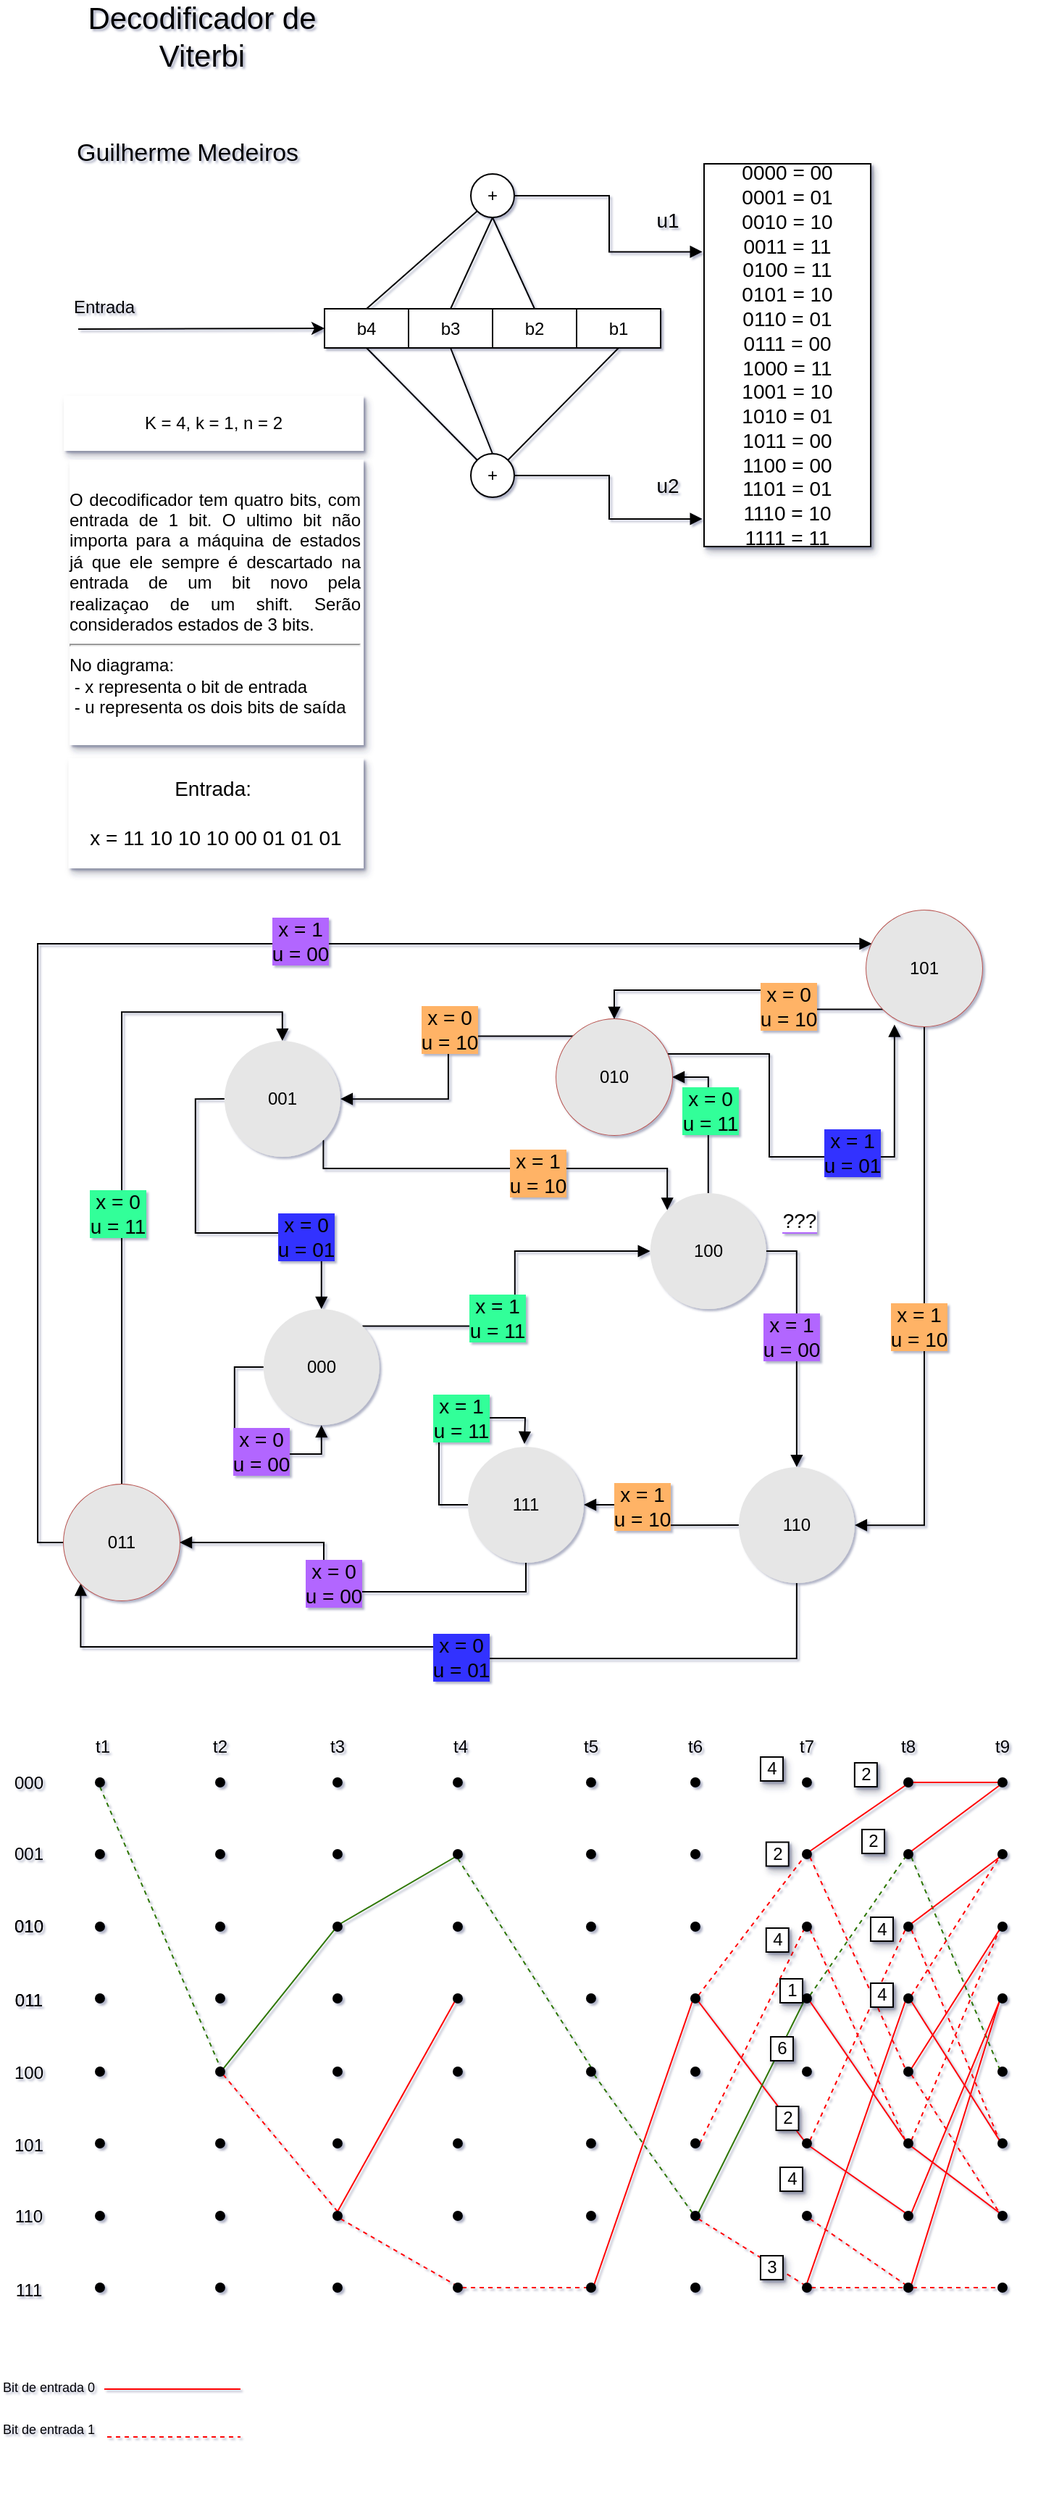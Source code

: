 <mxfile version="12.9.3" type="device"><diagram id="TGBbo9RV-iAzA9_15PbV" name="Página-1"><mxGraphModel dx="710" dy="420" grid="0" gridSize="10" guides="1" tooltips="1" connect="1" arrows="1" fold="1" page="1" pageScale="1" pageWidth="827" pageHeight="1169" math="0" shadow="1"><root><mxCell id="0"/><mxCell id="1" parent="0"/><mxCell id="V31-GKVa3mRBmsQ6dGoH-17" style="edgeStyle=none;rounded=0;orthogonalLoop=1;jettySize=auto;html=1;exitX=0.5;exitY=1;exitDx=0;exitDy=0;entryX=0;entryY=0;entryDx=0;entryDy=0;endArrow=none;endFill=0;" parent="1" source="V31-GKVa3mRBmsQ6dGoH-1" target="V31-GKVa3mRBmsQ6dGoH-13" edge="1"><mxGeometry relative="1" as="geometry"/></mxCell><mxCell id="V31-GKVa3mRBmsQ6dGoH-1" value="b4" style="rounded=0;whiteSpace=wrap;html=1;" parent="1" vertex="1"><mxGeometry x="235" y="239" width="58" height="27" as="geometry"/></mxCell><mxCell id="V31-GKVa3mRBmsQ6dGoH-9" style="edgeStyle=none;rounded=0;orthogonalLoop=1;jettySize=auto;html=1;exitX=0.5;exitY=0;exitDx=0;exitDy=0;entryX=0.5;entryY=1;entryDx=0;entryDy=0;endArrow=none;endFill=0;" parent="1" source="V31-GKVa3mRBmsQ6dGoH-2" target="V31-GKVa3mRBmsQ6dGoH-6" edge="1"><mxGeometry relative="1" as="geometry"/></mxCell><mxCell id="V31-GKVa3mRBmsQ6dGoH-15" style="edgeStyle=none;rounded=0;orthogonalLoop=1;jettySize=auto;html=1;exitX=0.5;exitY=1;exitDx=0;exitDy=0;entryX=0.5;entryY=0;entryDx=0;entryDy=0;endArrow=none;endFill=0;" parent="1" source="V31-GKVa3mRBmsQ6dGoH-2" target="V31-GKVa3mRBmsQ6dGoH-13" edge="1"><mxGeometry relative="1" as="geometry"/></mxCell><mxCell id="V31-GKVa3mRBmsQ6dGoH-2" value="b3" style="rounded=0;whiteSpace=wrap;html=1;" parent="1" vertex="1"><mxGeometry x="293" y="239" width="58" height="27" as="geometry"/></mxCell><mxCell id="V31-GKVa3mRBmsQ6dGoH-3" value="b2" style="rounded=0;whiteSpace=wrap;html=1;" parent="1" vertex="1"><mxGeometry x="351" y="239" width="58" height="27" as="geometry"/></mxCell><mxCell id="V31-GKVa3mRBmsQ6dGoH-16" style="edgeStyle=none;rounded=0;orthogonalLoop=1;jettySize=auto;html=1;exitX=0.5;exitY=1;exitDx=0;exitDy=0;entryX=1;entryY=0;entryDx=0;entryDy=0;endArrow=none;endFill=0;" parent="1" source="V31-GKVa3mRBmsQ6dGoH-4" target="V31-GKVa3mRBmsQ6dGoH-13" edge="1"><mxGeometry relative="1" as="geometry"/></mxCell><mxCell id="V31-GKVa3mRBmsQ6dGoH-4" value="b1" style="rounded=0;whiteSpace=wrap;html=1;" parent="1" vertex="1"><mxGeometry x="409" y="239" width="58" height="27" as="geometry"/></mxCell><mxCell id="V31-GKVa3mRBmsQ6dGoH-8" style="rounded=0;orthogonalLoop=1;jettySize=auto;html=1;exitX=0.5;exitY=1;exitDx=0;exitDy=0;entryX=0.5;entryY=0;entryDx=0;entryDy=0;endArrow=none;endFill=0;" parent="1" source="V31-GKVa3mRBmsQ6dGoH-6" target="V31-GKVa3mRBmsQ6dGoH-3" edge="1"><mxGeometry relative="1" as="geometry"/></mxCell><mxCell id="V31-GKVa3mRBmsQ6dGoH-11" style="edgeStyle=none;rounded=0;orthogonalLoop=1;jettySize=auto;html=1;exitX=0;exitY=1;exitDx=0;exitDy=0;entryX=0.5;entryY=0;entryDx=0;entryDy=0;endArrow=none;endFill=0;" parent="1" source="V31-GKVa3mRBmsQ6dGoH-6" target="V31-GKVa3mRBmsQ6dGoH-1" edge="1"><mxGeometry relative="1" as="geometry"/></mxCell><mxCell id="V31-GKVa3mRBmsQ6dGoH-85" style="edgeStyle=orthogonalEdgeStyle;rounded=0;orthogonalLoop=1;jettySize=auto;html=1;exitX=1;exitY=0.5;exitDx=0;exitDy=0;entryX=-0.01;entryY=0.23;entryDx=0;entryDy=0;entryPerimeter=0;endArrow=block;endFill=1;fontSize=14;" parent="1" source="V31-GKVa3mRBmsQ6dGoH-6" target="V31-GKVa3mRBmsQ6dGoH-76" edge="1"><mxGeometry relative="1" as="geometry"/></mxCell><mxCell id="V31-GKVa3mRBmsQ6dGoH-6" value="+" style="ellipse;whiteSpace=wrap;html=1;aspect=fixed;" parent="1" vertex="1"><mxGeometry x="336" y="146" width="30" height="30" as="geometry"/></mxCell><mxCell id="V31-GKVa3mRBmsQ6dGoH-78" style="edgeStyle=orthogonalEdgeStyle;rounded=0;orthogonalLoop=1;jettySize=auto;html=1;exitX=1;exitY=0.5;exitDx=0;exitDy=0;entryX=-0.01;entryY=0.928;entryDx=0;entryDy=0;entryPerimeter=0;endArrow=block;endFill=1;fontSize=14;" parent="1" source="V31-GKVa3mRBmsQ6dGoH-13" target="V31-GKVa3mRBmsQ6dGoH-76" edge="1"><mxGeometry relative="1" as="geometry"/></mxCell><mxCell id="V31-GKVa3mRBmsQ6dGoH-13" value="+" style="ellipse;whiteSpace=wrap;html=1;aspect=fixed;" parent="1" vertex="1"><mxGeometry x="336" y="339" width="30" height="30" as="geometry"/></mxCell><mxCell id="V31-GKVa3mRBmsQ6dGoH-19" value="" style="endArrow=classic;html=1;entryX=0;entryY=0.5;entryDx=0;entryDy=0;" parent="1" target="V31-GKVa3mRBmsQ6dGoH-1" edge="1"><mxGeometry width="50" height="50" relative="1" as="geometry"><mxPoint x="65" y="253" as="sourcePoint"/><mxPoint x="445" y="344" as="targetPoint"/></mxGeometry></mxCell><mxCell id="V31-GKVa3mRBmsQ6dGoH-20" value="Entrada" style="text;html=1;strokeColor=none;fillColor=none;align=center;verticalAlign=middle;whiteSpace=wrap;rounded=0;" parent="1" vertex="1"><mxGeometry x="63" y="228" width="40" height="20" as="geometry"/></mxCell><mxCell id="V31-GKVa3mRBmsQ6dGoH-22" value="&lt;div style=&quot;text-align: justify&quot;&gt;&lt;span&gt;O decodificador tem quatro bits, com entrada de 1 bit. O ultimo bit não importa para a máquina de estados já que ele sempre é descartado na entrada de um bit novo pela realizaçao de um shift. Serão considerados estados de 3 bits.&lt;/span&gt;&lt;/div&gt;&lt;hr&gt;&lt;div style=&quot;text-align: justify&quot;&gt;&lt;span&gt;No diagrama:&lt;br&gt;&amp;nbsp;- x representa o bit de entrada&lt;/span&gt;&lt;/div&gt;&lt;div style=&quot;text-align: justify&quot;&gt;&lt;span&gt;&amp;nbsp;- u representa os dois bits de saída&lt;/span&gt;&lt;/div&gt;" style="rounded=0;whiteSpace=wrap;html=1;align=right;dashed=1;strokeColor=none;shadow=1;" parent="1" vertex="1"><mxGeometry x="59" y="343" width="203" height="197" as="geometry"/></mxCell><mxCell id="V31-GKVa3mRBmsQ6dGoH-34" style="edgeStyle=orthogonalEdgeStyle;rounded=0;orthogonalLoop=1;jettySize=auto;html=1;exitX=1;exitY=0;exitDx=0;exitDy=0;entryX=0;entryY=0.5;entryDx=0;entryDy=0;endArrow=block;endFill=1;fontSize=14;fillColor=#d5e8d4;strokeColor=#000000;" parent="1" source="V31-GKVa3mRBmsQ6dGoH-23" target="V31-GKVa3mRBmsQ6dGoH-33" edge="1"><mxGeometry relative="1" as="geometry"/></mxCell><mxCell id="V31-GKVa3mRBmsQ6dGoH-35" value="x = 1&lt;br&gt;u = 11" style="text;html=1;align=center;verticalAlign=middle;resizable=0;points=[];labelBackgroundColor=#33FF99;fontSize=14;labelBorderColor=none;" parent="V31-GKVa3mRBmsQ6dGoH-34" vertex="1" connectable="0"><mxGeometry x="-0.263" y="6" relative="1" as="geometry"><mxPoint as="offset"/></mxGeometry></mxCell><mxCell id="V31-GKVa3mRBmsQ6dGoH-23" value="000" style="ellipse;whiteSpace=wrap;html=1;aspect=fixed;fillColor=#E6E6E6;strokeColor=none;gradientColor=none;" parent="1" vertex="1"><mxGeometry x="192.88" y="929" width="80" height="80" as="geometry"/></mxCell><mxCell id="V31-GKVa3mRBmsQ6dGoH-24" value="&lt;span style=&quot;white-space: normal&quot;&gt;K = 4, k = 1,&amp;nbsp;&lt;/span&gt;&lt;span style=&quot;white-space: normal&quot;&gt;n = 2&lt;/span&gt;" style="rounded=0;whiteSpace=wrap;html=1;shadow=1;strokeColor=none;" parent="1" vertex="1"><mxGeometry x="55" y="299" width="207" height="38" as="geometry"/></mxCell><mxCell id="V31-GKVa3mRBmsQ6dGoH-26" style="edgeStyle=orthogonalEdgeStyle;rounded=0;orthogonalLoop=1;jettySize=auto;html=1;exitX=0;exitY=0.5;exitDx=0;exitDy=0;entryX=0.5;entryY=1;entryDx=0;entryDy=0;endArrow=block;endFill=1;strokeColor=#000000;" parent="1" source="V31-GKVa3mRBmsQ6dGoH-23" target="V31-GKVa3mRBmsQ6dGoH-23" edge="1"><mxGeometry relative="1" as="geometry"/></mxCell><mxCell id="V31-GKVa3mRBmsQ6dGoH-27" value="x = 0&lt;br&gt;u = 00" style="text;html=1;align=center;verticalAlign=middle;resizable=0;points=[];labelBackgroundColor=#B266FF;fontSize=14;labelBorderColor=none;" parent="V31-GKVa3mRBmsQ6dGoH-26" vertex="1" connectable="0"><mxGeometry x="0.225" y="2" relative="1" as="geometry"><mxPoint as="offset"/></mxGeometry></mxCell><mxCell id="V31-GKVa3mRBmsQ6dGoH-30" value="&lt;span style=&quot;text-align: left&quot;&gt;Entrada:&amp;nbsp;&lt;br&gt;&lt;br&gt;x = 11 10 10 10 00 01 01 01&lt;/span&gt;" style="rounded=0;whiteSpace=wrap;html=1;shadow=1;strokeColor=none;fontSize=14;" parent="1" vertex="1"><mxGeometry x="58.25" y="549" width="203.75" height="76" as="geometry"/></mxCell><mxCell id="V31-GKVa3mRBmsQ6dGoH-32" value="u2" style="text;html=1;strokeColor=none;fillColor=none;align=center;verticalAlign=middle;whiteSpace=wrap;rounded=0;shadow=1;fontSize=14;" parent="1" vertex="1"><mxGeometry x="452" y="351" width="40" height="20" as="geometry"/></mxCell><mxCell id="V31-GKVa3mRBmsQ6dGoH-46" style="edgeStyle=orthogonalEdgeStyle;rounded=0;orthogonalLoop=1;jettySize=auto;html=1;exitX=0.5;exitY=0;exitDx=0;exitDy=0;entryX=1;entryY=0.5;entryDx=0;entryDy=0;endArrow=block;endFill=1;fontSize=14;" parent="1" source="V31-GKVa3mRBmsQ6dGoH-33" target="V31-GKVa3mRBmsQ6dGoH-38" edge="1"><mxGeometry relative="1" as="geometry"/></mxCell><mxCell id="V31-GKVa3mRBmsQ6dGoH-47" value="x = 0&lt;br&gt;u = 11" style="text;html=1;align=center;verticalAlign=middle;resizable=0;points=[];labelBackgroundColor=#33FF99;fontSize=14;labelBorderColor=none;" parent="V31-GKVa3mRBmsQ6dGoH-46" vertex="1" connectable="0"><mxGeometry x="0.094" y="-2" relative="1" as="geometry"><mxPoint x="-1" as="offset"/></mxGeometry></mxCell><mxCell id="V31-GKVa3mRBmsQ6dGoH-57" style="edgeStyle=orthogonalEdgeStyle;rounded=0;orthogonalLoop=1;jettySize=auto;html=1;exitX=1;exitY=0.5;exitDx=0;exitDy=0;entryX=0.5;entryY=0;entryDx=0;entryDy=0;endArrow=block;endFill=1;fontSize=14;" parent="1" source="V31-GKVa3mRBmsQ6dGoH-33" target="V31-GKVa3mRBmsQ6dGoH-56" edge="1"><mxGeometry relative="1" as="geometry"/></mxCell><mxCell id="V31-GKVa3mRBmsQ6dGoH-58" value="x = 1&lt;br&gt;u = 00" style="text;html=1;align=center;verticalAlign=middle;resizable=0;points=[];labelBackgroundColor=#B266FF;fontSize=14;labelBorderColor=none;" parent="V31-GKVa3mRBmsQ6dGoH-57" vertex="1" connectable="0"><mxGeometry x="-0.049" y="-4" relative="1" as="geometry"><mxPoint y="-1" as="offset"/></mxGeometry></mxCell><mxCell id="V31-GKVa3mRBmsQ6dGoH-33" value="100" style="ellipse;whiteSpace=wrap;html=1;aspect=fixed;fillColor=#E6E6E6;strokeColor=none;gradientColor=none;" parent="1" vertex="1"><mxGeometry x="459.88" y="849" width="80" height="80" as="geometry"/></mxCell><mxCell id="V31-GKVa3mRBmsQ6dGoH-49" style="edgeStyle=orthogonalEdgeStyle;rounded=0;orthogonalLoop=1;jettySize=auto;html=1;exitX=1;exitY=0;exitDx=0;exitDy=0;entryX=1;entryY=0.5;entryDx=0;entryDy=0;endArrow=block;endFill=1;fontSize=14;" parent="1" source="V31-GKVa3mRBmsQ6dGoH-38" target="V31-GKVa3mRBmsQ6dGoH-48" edge="1"><mxGeometry relative="1" as="geometry"/></mxCell><mxCell id="V31-GKVa3mRBmsQ6dGoH-50" value="x = 0&lt;br&gt;u = 10" style="text;html=1;align=center;verticalAlign=middle;resizable=0;points=[];labelBackgroundColor=#FFB366;fontSize=14;labelBorderColor=none;" parent="V31-GKVa3mRBmsQ6dGoH-49" vertex="1" connectable="0"><mxGeometry x="0.094" y="-5" relative="1" as="geometry"><mxPoint as="offset"/></mxGeometry></mxCell><mxCell id="V31-GKVa3mRBmsQ6dGoH-74" style="edgeStyle=orthogonalEdgeStyle;rounded=0;orthogonalLoop=1;jettySize=auto;html=1;exitX=1;exitY=0;exitDx=0;exitDy=0;entryX=0.243;entryY=0.984;entryDx=0;entryDy=0;entryPerimeter=0;endArrow=block;endFill=1;fontSize=14;" parent="1" source="V31-GKVa3mRBmsQ6dGoH-38" target="V31-GKVa3mRBmsQ6dGoH-65" edge="1"><mxGeometry relative="1" as="geometry"><Array as="points"><mxPoint x="463" y="753"/><mxPoint x="542" y="753"/><mxPoint x="542" y="824"/><mxPoint x="628" y="824"/></Array></mxGeometry></mxCell><mxCell id="V31-GKVa3mRBmsQ6dGoH-75" value="x = 1&lt;br&gt;u = 01" style="text;html=1;align=center;verticalAlign=middle;resizable=0;points=[];labelBackgroundColor=#3333FF;fontSize=14;labelBorderColor=none;" parent="V31-GKVa3mRBmsQ6dGoH-74" vertex="1" connectable="0"><mxGeometry x="0.289" y="3" relative="1" as="geometry"><mxPoint as="offset"/></mxGeometry></mxCell><mxCell id="V31-GKVa3mRBmsQ6dGoH-38" value="010" style="ellipse;whiteSpace=wrap;html=1;aspect=fixed;fillColor=#EA6B66;strokeColor=#b85450;gradientColor=#FFCCCC;" parent="1" vertex="1"><mxGeometry x="395" y="729" width="80" height="80" as="geometry"/></mxCell><mxCell id="V31-GKVa3mRBmsQ6dGoH-54" style="edgeStyle=orthogonalEdgeStyle;rounded=0;orthogonalLoop=1;jettySize=auto;html=1;exitX=0;exitY=0.5;exitDx=0;exitDy=0;entryX=0.5;entryY=0;entryDx=0;entryDy=0;endArrow=block;endFill=1;fontSize=14;" parent="1" source="V31-GKVa3mRBmsQ6dGoH-48" target="V31-GKVa3mRBmsQ6dGoH-23" edge="1"><mxGeometry relative="1" as="geometry"/></mxCell><mxCell id="V31-GKVa3mRBmsQ6dGoH-55" value="x = 0&lt;br&gt;u = 01" style="text;html=1;align=center;verticalAlign=middle;resizable=0;points=[];labelBackgroundColor=#3333FF;fontSize=14;labelBorderColor=none;" parent="V31-GKVa3mRBmsQ6dGoH-54" vertex="1" connectable="0"><mxGeometry x="0.495" y="-1" relative="1" as="geometry"><mxPoint y="1" as="offset"/></mxGeometry></mxCell><mxCell id="V31-GKVa3mRBmsQ6dGoH-72" style="edgeStyle=orthogonalEdgeStyle;rounded=0;orthogonalLoop=1;jettySize=auto;html=1;exitX=1;exitY=1;exitDx=0;exitDy=0;entryX=0;entryY=0;entryDx=0;entryDy=0;endArrow=block;endFill=1;fontSize=14;" parent="1" source="V31-GKVa3mRBmsQ6dGoH-48" target="V31-GKVa3mRBmsQ6dGoH-33" edge="1"><mxGeometry relative="1" as="geometry"><Array as="points"><mxPoint x="234" y="832"/><mxPoint x="472" y="832"/></Array></mxGeometry></mxCell><mxCell id="V31-GKVa3mRBmsQ6dGoH-73" value="x = 1&lt;br&gt;u = 10" style="text;html=1;align=center;verticalAlign=middle;resizable=0;points=[];labelBackgroundColor=#FFB366;fontSize=14;labelBorderColor=none;" parent="V31-GKVa3mRBmsQ6dGoH-72" vertex="1" connectable="0"><mxGeometry x="0.168" y="-3" relative="1" as="geometry"><mxPoint as="offset"/></mxGeometry></mxCell><mxCell id="V31-GKVa3mRBmsQ6dGoH-48" value="001" style="ellipse;whiteSpace=wrap;html=1;aspect=fixed;fillColor=#E6E6E6;strokeColor=none;gradientColor=none;" parent="1" vertex="1"><mxGeometry x="165.94" y="744.06" width="80" height="80" as="geometry"/></mxCell><mxCell id="V31-GKVa3mRBmsQ6dGoH-60" style="edgeStyle=orthogonalEdgeStyle;rounded=0;orthogonalLoop=1;jettySize=auto;html=1;exitX=0.5;exitY=1;exitDx=0;exitDy=0;entryX=0;entryY=1;entryDx=0;entryDy=0;endArrow=block;endFill=1;fontSize=14;" parent="1" source="V31-GKVa3mRBmsQ6dGoH-56" target="V31-GKVa3mRBmsQ6dGoH-59" edge="1"><mxGeometry relative="1" as="geometry"><Array as="points"><mxPoint x="561" y="1170"/><mxPoint x="328" y="1170"/><mxPoint x="328" y="1162"/><mxPoint x="67" y="1162"/></Array></mxGeometry></mxCell><mxCell id="V31-GKVa3mRBmsQ6dGoH-64" value="x = 0&lt;br&gt;u = 01" style="text;html=1;align=center;verticalAlign=middle;resizable=0;points=[];labelBackgroundColor=#3333FF;fontSize=14;labelBorderColor=none;" parent="V31-GKVa3mRBmsQ6dGoH-60" vertex="1" connectable="0"><mxGeometry x="0.006" y="4" relative="1" as="geometry"><mxPoint x="7.98" y="3" as="offset"/></mxGeometry></mxCell><mxCell id="V31-GKVa3mRBmsQ6dGoH-87" style="edgeStyle=orthogonalEdgeStyle;rounded=0;orthogonalLoop=1;jettySize=auto;html=1;exitX=0;exitY=0.5;exitDx=0;exitDy=0;entryX=1;entryY=0.5;entryDx=0;entryDy=0;endArrow=block;endFill=1;fontSize=14;" parent="1" source="V31-GKVa3mRBmsQ6dGoH-56" target="V31-GKVa3mRBmsQ6dGoH-86" edge="1"><mxGeometry relative="1" as="geometry"><Array as="points"><mxPoint x="467" y="1078"/><mxPoint x="467" y="1064"/></Array></mxGeometry></mxCell><mxCell id="V31-GKVa3mRBmsQ6dGoH-88" value="x = 1&lt;br&gt;u = 10" style="text;html=1;align=center;verticalAlign=middle;resizable=0;points=[];labelBackgroundColor=#FFB366;fontSize=14;labelBorderColor=none;" parent="V31-GKVa3mRBmsQ6dGoH-87" vertex="1" connectable="0"><mxGeometry x="0.337" y="1" relative="1" as="geometry"><mxPoint as="offset"/></mxGeometry></mxCell><mxCell id="V31-GKVa3mRBmsQ6dGoH-56" value="110" style="ellipse;whiteSpace=wrap;html=1;aspect=fixed;fillColor=#E6E6E6;strokeColor=none;gradientColor=none;" parent="1" vertex="1"><mxGeometry x="520.94" y="1038.06" width="80" height="80" as="geometry"/></mxCell><mxCell id="V31-GKVa3mRBmsQ6dGoH-63" style="edgeStyle=orthogonalEdgeStyle;rounded=0;orthogonalLoop=1;jettySize=auto;html=1;exitX=0.5;exitY=0;exitDx=0;exitDy=0;entryX=0.5;entryY=0;entryDx=0;entryDy=0;endArrow=block;endFill=1;fontSize=14;" parent="1" source="V31-GKVa3mRBmsQ6dGoH-59" target="V31-GKVa3mRBmsQ6dGoH-48" edge="1"><mxGeometry relative="1" as="geometry"/></mxCell><mxCell id="V31-GKVa3mRBmsQ6dGoH-100" value="x = 0&lt;br&gt;u = 11" style="text;html=1;align=center;verticalAlign=middle;resizable=0;points=[];labelBackgroundColor=#33FF99;fontSize=14;labelBorderColor=none;" parent="V31-GKVa3mRBmsQ6dGoH-63" vertex="1" connectable="0"><mxGeometry x="-0.182" y="3" relative="1" as="geometry"><mxPoint as="offset"/></mxGeometry></mxCell><mxCell id="V31-GKVa3mRBmsQ6dGoH-66" style="edgeStyle=orthogonalEdgeStyle;rounded=0;orthogonalLoop=1;jettySize=auto;html=1;exitX=0;exitY=0.5;exitDx=0;exitDy=0;endArrow=block;endFill=1;fontSize=14;" parent="1" source="V31-GKVa3mRBmsQ6dGoH-59" target="V31-GKVa3mRBmsQ6dGoH-109" edge="1"><mxGeometry relative="1" as="geometry"><Array as="points"><mxPoint x="37" y="1090"/><mxPoint x="37" y="677"/></Array></mxGeometry></mxCell><mxCell id="V31-GKVa3mRBmsQ6dGoH-67" value="x = 1&lt;br&gt;u = 00" style="text;html=1;align=center;verticalAlign=middle;resizable=0;points=[];labelBackgroundColor=#B266FF;fontSize=14;labelBorderColor=none;" parent="V31-GKVa3mRBmsQ6dGoH-66" vertex="1" connectable="0"><mxGeometry x="0.213" y="2" relative="1" as="geometry"><mxPoint x="1" as="offset"/></mxGeometry></mxCell><mxCell id="V31-GKVa3mRBmsQ6dGoH-59" value="011" style="ellipse;whiteSpace=wrap;html=1;aspect=fixed;fillColor=#f8cecc;strokeColor=#b85450;" parent="1" vertex="1"><mxGeometry x="55" y="1050" width="80" height="80" as="geometry"/></mxCell><mxCell id="V31-GKVa3mRBmsQ6dGoH-68" style="edgeStyle=orthogonalEdgeStyle;rounded=0;orthogonalLoop=1;jettySize=auto;html=1;exitX=0;exitY=1;exitDx=0;exitDy=0;entryX=0.5;entryY=0;entryDx=0;entryDy=0;endArrow=block;endFill=1;fontSize=14;" parent="1" source="V31-GKVa3mRBmsQ6dGoH-65" target="V31-GKVa3mRBmsQ6dGoH-38" edge="1"><mxGeometry relative="1" as="geometry"/></mxCell><mxCell id="V31-GKVa3mRBmsQ6dGoH-69" value="x = 0&lt;br&gt;u = 10" style="text;html=1;align=center;verticalAlign=middle;resizable=0;points=[];labelBackgroundColor=#FFB366;fontSize=14;labelBorderColor=none;" parent="V31-GKVa3mRBmsQ6dGoH-68" vertex="1" connectable="0"><mxGeometry x="-0.407" y="-3" relative="1" as="geometry"><mxPoint x="-1" as="offset"/></mxGeometry></mxCell><mxCell id="V31-GKVa3mRBmsQ6dGoH-70" style="edgeStyle=orthogonalEdgeStyle;rounded=0;orthogonalLoop=1;jettySize=auto;html=1;exitX=0.5;exitY=1;exitDx=0;exitDy=0;entryX=1;entryY=0.5;entryDx=0;entryDy=0;endArrow=block;endFill=1;fontSize=14;" parent="1" source="V31-GKVa3mRBmsQ6dGoH-65" target="V31-GKVa3mRBmsQ6dGoH-56" edge="1"><mxGeometry relative="1" as="geometry"/></mxCell><mxCell id="V31-GKVa3mRBmsQ6dGoH-71" value="x = 1&lt;br&gt;u = 10" style="text;html=1;align=center;verticalAlign=middle;resizable=0;points=[];labelBackgroundColor=#FFB366;fontSize=14;labelBorderColor=none;" parent="V31-GKVa3mRBmsQ6dGoH-70" vertex="1" connectable="0"><mxGeometry x="0.055" y="-4" relative="1" as="geometry"><mxPoint as="offset"/></mxGeometry></mxCell><mxCell id="V31-GKVa3mRBmsQ6dGoH-65" value="101" style="ellipse;whiteSpace=wrap;html=1;aspect=fixed;fillColor=#EA6B66;strokeColor=#b85450;gradientColor=#FFCCCC;" parent="1" vertex="1"><mxGeometry x="609" y="654" width="80" height="80" as="geometry"/></mxCell><mxCell id="V31-GKVa3mRBmsQ6dGoH-76" value="&lt;span style=&quot;white-space: normal&quot;&gt;0000 = 00&lt;/span&gt;&lt;br style=&quot;white-space: normal&quot;&gt;&lt;span style=&quot;white-space: normal&quot;&gt;0001 = 01&lt;/span&gt;&lt;br style=&quot;white-space: normal&quot;&gt;&lt;span style=&quot;white-space: normal&quot;&gt;0010 = 10&lt;/span&gt;&lt;br style=&quot;white-space: normal&quot;&gt;&lt;span style=&quot;white-space: normal&quot;&gt;0011 = 11&lt;/span&gt;&lt;br style=&quot;white-space: normal&quot;&gt;&lt;span style=&quot;white-space: normal&quot;&gt;0100 = 11&lt;/span&gt;&lt;br style=&quot;white-space: normal&quot;&gt;&lt;span style=&quot;white-space: normal&quot;&gt;0101 = 10&lt;/span&gt;&lt;br style=&quot;white-space: normal&quot;&gt;&lt;span style=&quot;white-space: normal&quot;&gt;0110 = 01&lt;/span&gt;&lt;br style=&quot;white-space: normal&quot;&gt;&lt;span style=&quot;white-space: normal&quot;&gt;0111 = 00&lt;/span&gt;&lt;br style=&quot;white-space: normal&quot;&gt;&lt;span style=&quot;white-space: normal&quot;&gt;1000 = 11&lt;/span&gt;&lt;br style=&quot;white-space: normal&quot;&gt;&lt;span style=&quot;white-space: normal&quot;&gt;1001 = 10&lt;/span&gt;&lt;br style=&quot;white-space: normal&quot;&gt;&lt;span style=&quot;white-space: normal&quot;&gt;1010 = 01&lt;/span&gt;&lt;br style=&quot;white-space: normal&quot;&gt;&lt;span style=&quot;white-space: normal&quot;&gt;1011 = 00&lt;/span&gt;&lt;br style=&quot;white-space: normal&quot;&gt;&lt;span style=&quot;white-space: normal&quot;&gt;1100 = 00&lt;/span&gt;&lt;br style=&quot;white-space: normal&quot;&gt;&lt;span style=&quot;white-space: normal&quot;&gt;1101 = 01&lt;/span&gt;&lt;br style=&quot;white-space: normal&quot;&gt;&lt;span style=&quot;white-space: normal&quot;&gt;1110 = 10&lt;/span&gt;&lt;br style=&quot;white-space: normal&quot;&gt;&lt;span style=&quot;white-space: normal&quot;&gt;1111 = 11&lt;/span&gt;" style="rounded=0;whiteSpace=wrap;html=1;shadow=1;strokeColor=#000000;fontSize=14;" parent="1" vertex="1"><mxGeometry x="497" y="139" width="115" height="264" as="geometry"/></mxCell><mxCell id="V31-GKVa3mRBmsQ6dGoH-84" value="u1" style="text;html=1;strokeColor=none;fillColor=none;align=center;verticalAlign=middle;whiteSpace=wrap;rounded=0;shadow=1;fontSize=14;" parent="1" vertex="1"><mxGeometry x="452" y="168" width="40" height="20" as="geometry"/></mxCell><mxCell id="V31-GKVa3mRBmsQ6dGoH-89" style="edgeStyle=orthogonalEdgeStyle;rounded=0;orthogonalLoop=1;jettySize=auto;html=1;exitX=0.5;exitY=1;exitDx=0;exitDy=0;entryX=1;entryY=0.5;entryDx=0;entryDy=0;endArrow=block;endFill=1;fontSize=14;" parent="1" source="V31-GKVa3mRBmsQ6dGoH-86" target="V31-GKVa3mRBmsQ6dGoH-59" edge="1"><mxGeometry relative="1" as="geometry"/></mxCell><mxCell id="V31-GKVa3mRBmsQ6dGoH-90" value="x = 0&lt;br&gt;u = 00" style="text;html=1;align=center;verticalAlign=middle;resizable=0;points=[];labelBackgroundColor=#B266FF;fontSize=14;labelBorderColor=none;" parent="V31-GKVa3mRBmsQ6dGoH-89" vertex="1" connectable="0"><mxGeometry x="-0.228" relative="1" as="geometry"><mxPoint x="-40.67" y="-5.94" as="offset"/></mxGeometry></mxCell><mxCell id="V31-GKVa3mRBmsQ6dGoH-98" style="edgeStyle=orthogonalEdgeStyle;rounded=0;orthogonalLoop=1;jettySize=auto;html=1;exitX=0;exitY=0.5;exitDx=0;exitDy=0;endArrow=block;endFill=1;fontSize=14;" parent="1" source="V31-GKVa3mRBmsQ6dGoH-86" edge="1"><mxGeometry relative="1" as="geometry"><mxPoint x="373" y="1022" as="targetPoint"/></mxGeometry></mxCell><mxCell id="V31-GKVa3mRBmsQ6dGoH-99" value="x = 1&lt;br&gt;u = 11" style="text;html=1;align=center;verticalAlign=middle;resizable=0;points=[];labelBackgroundColor=#33FF99;fontSize=14;labelBorderColor=none;" parent="V31-GKVa3mRBmsQ6dGoH-98" vertex="1" connectable="0"><mxGeometry x="0.2" relative="1" as="geometry"><mxPoint as="offset"/></mxGeometry></mxCell><mxCell id="V31-GKVa3mRBmsQ6dGoH-86" value="111" style="ellipse;whiteSpace=wrap;html=1;aspect=fixed;fillColor=#E6E6E6;strokeColor=none;gradientColor=none;" parent="1" vertex="1"><mxGeometry x="334.0" y="1024" width="80" height="80" as="geometry"/></mxCell><mxCell id="V31-GKVa3mRBmsQ6dGoH-101" value="&lt;font style=&quot;font-size: 21px&quot;&gt;Decodificador de Viterbi&lt;/font&gt;" style="text;html=1;strokeColor=none;fillColor=none;align=center;verticalAlign=middle;whiteSpace=wrap;rounded=0;shadow=1;fontSize=14;" parent="1" vertex="1"><mxGeometry x="62" y="41" width="177" height="20" as="geometry"/></mxCell><mxCell id="V31-GKVa3mRBmsQ6dGoH-107" value="011" style="ellipse;whiteSpace=wrap;html=1;aspect=fixed;fillColor=#E6E6E6;strokeColor=none;gradientColor=none;" parent="1" vertex="1"><mxGeometry x="55" y="1050" width="80" height="80" as="geometry"/></mxCell><mxCell id="V31-GKVa3mRBmsQ6dGoH-108" value="010" style="ellipse;whiteSpace=wrap;html=1;aspect=fixed;fillColor=#E6E6E6;strokeColor=none;gradientColor=none;" parent="1" vertex="1"><mxGeometry x="395" y="729" width="80" height="80" as="geometry"/></mxCell><mxCell id="V31-GKVa3mRBmsQ6dGoH-109" value="101" style="ellipse;whiteSpace=wrap;html=1;aspect=fixed;fillColor=#E6E6E6;strokeColor=none;gradientColor=none;" parent="1" vertex="1"><mxGeometry x="609" y="654" width="80" height="80" as="geometry"/></mxCell><mxCell id="V31-GKVa3mRBmsQ6dGoH-118" value="&lt;span style=&quot;background-color: rgb(255 , 255 , 255)&quot;&gt;???&lt;/span&gt;" style="text;html=1;strokeColor=none;fillColor=none;align=center;verticalAlign=middle;whiteSpace=wrap;rounded=0;shadow=0;labelBackgroundColor=#B266FF;fontSize=14;glass=0;comic=0;" parent="1" vertex="1"><mxGeometry x="543" y="858" width="40" height="20" as="geometry"/></mxCell><mxCell id="IvYLgFPCLND6Z0FsGb7w-2" value="000" style="text;html=1;strokeColor=none;fillColor=none;align=center;verticalAlign=middle;whiteSpace=wrap;rounded=0;" parent="1" vertex="1"><mxGeometry x="11" y="1245.5" width="40" height="20" as="geometry"/></mxCell><mxCell id="IvYLgFPCLND6Z0FsGb7w-106" style="edgeStyle=none;rounded=0;orthogonalLoop=1;jettySize=auto;html=1;exitX=0.5;exitY=1;exitDx=0;exitDy=0;entryX=0.5;entryY=0;entryDx=0;entryDy=0;dashed=1;endArrow=none;endFill=0;strokeColor=#2D7600;fillColor=#60a917;" parent="1" source="IvYLgFPCLND6Z0FsGb7w-23" target="IvYLgFPCLND6Z0FsGb7w-48" edge="1"><mxGeometry relative="1" as="geometry"/></mxCell><mxCell id="IvYLgFPCLND6Z0FsGb7w-23" value="" style="ellipse;whiteSpace=wrap;html=1;aspect=fixed;gradientColor=none;fillColor=#000000;" parent="1" vertex="1"><mxGeometry x="77" y="1252.5" width="6" height="6" as="geometry"/></mxCell><mxCell id="IvYLgFPCLND6Z0FsGb7w-24" value="001" style="text;html=1;strokeColor=none;fillColor=none;align=center;verticalAlign=middle;whiteSpace=wrap;rounded=0;" parent="1" vertex="1"><mxGeometry x="11" y="1295" width="40" height="20" as="geometry"/></mxCell><mxCell id="IvYLgFPCLND6Z0FsGb7w-25" value="010" style="text;html=1;strokeColor=none;fillColor=none;align=center;verticalAlign=middle;whiteSpace=wrap;rounded=0;" parent="1" vertex="1"><mxGeometry x="11" y="1345" width="40" height="20" as="geometry"/></mxCell><mxCell id="IvYLgFPCLND6Z0FsGb7w-26" value="011" style="text;html=1;strokeColor=none;fillColor=none;align=center;verticalAlign=middle;whiteSpace=wrap;rounded=0;" parent="1" vertex="1"><mxGeometry x="11" y="1396" width="40" height="20" as="geometry"/></mxCell><mxCell id="IvYLgFPCLND6Z0FsGb7w-27" value="100" style="text;html=1;strokeColor=none;fillColor=none;align=center;verticalAlign=middle;whiteSpace=wrap;rounded=0;" parent="1" vertex="1"><mxGeometry x="11" y="1445.5" width="40" height="20" as="geometry"/></mxCell><mxCell id="IvYLgFPCLND6Z0FsGb7w-28" value="101" style="text;html=1;strokeColor=none;fillColor=none;align=center;verticalAlign=middle;whiteSpace=wrap;rounded=0;" parent="1" vertex="1"><mxGeometry x="11" y="1495.5" width="40" height="20" as="geometry"/></mxCell><mxCell id="IvYLgFPCLND6Z0FsGb7w-29" value="011" style="text;html=1;strokeColor=none;fillColor=none;align=center;verticalAlign=middle;whiteSpace=wrap;rounded=0;" parent="1" vertex="1"><mxGeometry x="11" y="1396" width="40" height="20" as="geometry"/></mxCell><mxCell id="IvYLgFPCLND6Z0FsGb7w-31" value="010" style="text;html=1;strokeColor=none;fillColor=none;align=center;verticalAlign=middle;whiteSpace=wrap;rounded=0;" parent="1" vertex="1"><mxGeometry x="11" y="1345" width="40" height="20" as="geometry"/></mxCell><mxCell id="IvYLgFPCLND6Z0FsGb7w-35" value="111" style="text;html=1;strokeColor=none;fillColor=none;align=center;verticalAlign=middle;whiteSpace=wrap;rounded=0;" parent="1" vertex="1"><mxGeometry x="11" y="1596" width="40" height="20" as="geometry"/></mxCell><mxCell id="IvYLgFPCLND6Z0FsGb7w-36" value="110" style="text;html=1;strokeColor=none;fillColor=none;align=center;verticalAlign=middle;whiteSpace=wrap;rounded=0;" parent="1" vertex="1"><mxGeometry x="11" y="1545" width="40" height="20" as="geometry"/></mxCell><mxCell id="IvYLgFPCLND6Z0FsGb7w-37" value="" style="ellipse;whiteSpace=wrap;html=1;aspect=fixed;gradientColor=none;fillColor=#000000;" parent="1" vertex="1"><mxGeometry x="77" y="1302" width="6" height="6" as="geometry"/></mxCell><mxCell id="IvYLgFPCLND6Z0FsGb7w-38" value="" style="ellipse;whiteSpace=wrap;html=1;aspect=fixed;gradientColor=none;fillColor=#000000;" parent="1" vertex="1"><mxGeometry x="77" y="1352" width="6" height="6" as="geometry"/></mxCell><mxCell id="IvYLgFPCLND6Z0FsGb7w-39" value="" style="ellipse;whiteSpace=wrap;html=1;aspect=fixed;gradientColor=none;fillColor=#000000;" parent="1" vertex="1"><mxGeometry x="77" y="1401.5" width="6" height="6" as="geometry"/></mxCell><mxCell id="IvYLgFPCLND6Z0FsGb7w-40" value="" style="ellipse;whiteSpace=wrap;html=1;aspect=fixed;gradientColor=none;fillColor=#000000;" parent="1" vertex="1"><mxGeometry x="77" y="1452" width="6" height="6" as="geometry"/></mxCell><mxCell id="IvYLgFPCLND6Z0FsGb7w-41" value="" style="ellipse;whiteSpace=wrap;html=1;aspect=fixed;gradientColor=none;fillColor=#000000;" parent="1" vertex="1"><mxGeometry x="77" y="1501.5" width="6" height="6" as="geometry"/></mxCell><mxCell id="IvYLgFPCLND6Z0FsGb7w-42" value="" style="ellipse;whiteSpace=wrap;html=1;aspect=fixed;gradientColor=none;fillColor=#000000;" parent="1" vertex="1"><mxGeometry x="77" y="1551.5" width="6" height="6" as="geometry"/></mxCell><mxCell id="IvYLgFPCLND6Z0FsGb7w-43" value="" style="ellipse;whiteSpace=wrap;html=1;aspect=fixed;gradientColor=none;fillColor=#000000;" parent="1" vertex="1"><mxGeometry x="77" y="1601" width="6" height="6" as="geometry"/></mxCell><mxCell id="IvYLgFPCLND6Z0FsGb7w-44" value="" style="ellipse;whiteSpace=wrap;html=1;aspect=fixed;gradientColor=none;fillColor=#000000;" parent="1" vertex="1"><mxGeometry x="160" y="1252.5" width="6" height="6" as="geometry"/></mxCell><mxCell id="IvYLgFPCLND6Z0FsGb7w-45" value="" style="ellipse;whiteSpace=wrap;html=1;aspect=fixed;gradientColor=none;fillColor=#000000;" parent="1" vertex="1"><mxGeometry x="160" y="1302" width="6" height="6" as="geometry"/></mxCell><mxCell id="IvYLgFPCLND6Z0FsGb7w-46" value="" style="ellipse;whiteSpace=wrap;html=1;aspect=fixed;gradientColor=none;fillColor=#000000;" parent="1" vertex="1"><mxGeometry x="160" y="1352" width="6" height="6" as="geometry"/></mxCell><mxCell id="IvYLgFPCLND6Z0FsGb7w-47" value="" style="ellipse;whiteSpace=wrap;html=1;aspect=fixed;gradientColor=none;fillColor=#000000;" parent="1" vertex="1"><mxGeometry x="160" y="1401.5" width="6" height="6" as="geometry"/></mxCell><mxCell id="IvYLgFPCLND6Z0FsGb7w-111" style="edgeStyle=none;rounded=0;orthogonalLoop=1;jettySize=auto;html=1;exitX=1;exitY=0;exitDx=0;exitDy=0;entryX=0;entryY=1;entryDx=0;entryDy=0;endArrow=none;endFill=0;strokeColor=#2D7600;fillColor=#60a917;" parent="1" source="IvYLgFPCLND6Z0FsGb7w-48" target="IvYLgFPCLND6Z0FsGb7w-67" edge="1"><mxGeometry relative="1" as="geometry"/></mxCell><mxCell id="IvYLgFPCLND6Z0FsGb7w-112" style="edgeStyle=none;rounded=0;orthogonalLoop=1;jettySize=auto;html=1;exitX=1;exitY=1;exitDx=0;exitDy=0;entryX=0.5;entryY=0;entryDx=0;entryDy=0;endArrow=none;endFill=0;strokeColor=#FF0000;dashed=1;" parent="1" source="IvYLgFPCLND6Z0FsGb7w-48" target="IvYLgFPCLND6Z0FsGb7w-71" edge="1"><mxGeometry relative="1" as="geometry"/></mxCell><mxCell id="IvYLgFPCLND6Z0FsGb7w-48" value="" style="ellipse;whiteSpace=wrap;html=1;aspect=fixed;gradientColor=none;fillColor=#000000;" parent="1" vertex="1"><mxGeometry x="160" y="1452" width="6" height="6" as="geometry"/></mxCell><mxCell id="IvYLgFPCLND6Z0FsGb7w-49" value="" style="ellipse;whiteSpace=wrap;html=1;aspect=fixed;gradientColor=none;fillColor=#000000;" parent="1" vertex="1"><mxGeometry x="160" y="1501.5" width="6" height="6" as="geometry"/></mxCell><mxCell id="IvYLgFPCLND6Z0FsGb7w-50" value="" style="ellipse;whiteSpace=wrap;html=1;aspect=fixed;gradientColor=none;fillColor=#000000;" parent="1" vertex="1"><mxGeometry x="160" y="1551.5" width="6" height="6" as="geometry"/></mxCell><mxCell id="IvYLgFPCLND6Z0FsGb7w-51" value="" style="ellipse;whiteSpace=wrap;html=1;aspect=fixed;gradientColor=none;fillColor=#000000;" parent="1" vertex="1"><mxGeometry x="160" y="1601" width="6" height="6" as="geometry"/></mxCell><mxCell id="IvYLgFPCLND6Z0FsGb7w-52" value="t1" style="text;html=1;strokeColor=none;fillColor=none;align=center;verticalAlign=middle;whiteSpace=wrap;rounded=0;" parent="1" vertex="1"><mxGeometry x="62" y="1221" width="40" height="20" as="geometry"/></mxCell><mxCell id="IvYLgFPCLND6Z0FsGb7w-64" value="t2" style="text;html=1;strokeColor=none;fillColor=none;align=center;verticalAlign=middle;whiteSpace=wrap;rounded=0;" parent="1" vertex="1"><mxGeometry x="143" y="1221" width="40" height="20" as="geometry"/></mxCell><mxCell id="IvYLgFPCLND6Z0FsGb7w-65" value="" style="ellipse;whiteSpace=wrap;html=1;aspect=fixed;gradientColor=none;fillColor=#000000;" parent="1" vertex="1"><mxGeometry x="241" y="1252.5" width="6" height="6" as="geometry"/></mxCell><mxCell id="IvYLgFPCLND6Z0FsGb7w-66" value="" style="ellipse;whiteSpace=wrap;html=1;aspect=fixed;gradientColor=none;fillColor=#000000;" parent="1" vertex="1"><mxGeometry x="241" y="1302" width="6" height="6" as="geometry"/></mxCell><mxCell id="IvYLgFPCLND6Z0FsGb7w-113" style="edgeStyle=none;rounded=0;orthogonalLoop=1;jettySize=auto;html=1;exitX=1;exitY=0;exitDx=0;exitDy=0;entryX=0;entryY=1;entryDx=0;entryDy=0;endArrow=none;endFill=0;strokeColor=#2D7600;fillColor=#60a917;" parent="1" source="IvYLgFPCLND6Z0FsGb7w-67" target="IvYLgFPCLND6Z0FsGb7w-75" edge="1"><mxGeometry relative="1" as="geometry"/></mxCell><mxCell id="IvYLgFPCLND6Z0FsGb7w-67" value="" style="ellipse;whiteSpace=wrap;html=1;aspect=fixed;gradientColor=none;fillColor=#000000;" parent="1" vertex="1"><mxGeometry x="241" y="1352" width="6" height="6" as="geometry"/></mxCell><mxCell id="IvYLgFPCLND6Z0FsGb7w-68" value="" style="ellipse;whiteSpace=wrap;html=1;aspect=fixed;gradientColor=none;fillColor=#000000;" parent="1" vertex="1"><mxGeometry x="241" y="1401.5" width="6" height="6" as="geometry"/></mxCell><mxCell id="IvYLgFPCLND6Z0FsGb7w-69" value="" style="ellipse;whiteSpace=wrap;html=1;aspect=fixed;gradientColor=none;fillColor=#000000;" parent="1" vertex="1"><mxGeometry x="241" y="1452" width="6" height="6" as="geometry"/></mxCell><mxCell id="IvYLgFPCLND6Z0FsGb7w-70" value="" style="ellipse;whiteSpace=wrap;html=1;aspect=fixed;gradientColor=none;fillColor=#000000;" parent="1" vertex="1"><mxGeometry x="241" y="1501.5" width="6" height="6" as="geometry"/></mxCell><mxCell id="IvYLgFPCLND6Z0FsGb7w-115" style="edgeStyle=none;rounded=0;orthogonalLoop=1;jettySize=auto;html=1;exitX=1;exitY=1;exitDx=0;exitDy=0;entryX=0;entryY=0;entryDx=0;entryDy=0;dashed=1;endArrow=none;endFill=0;strokeColor=#FF0000;" parent="1" source="IvYLgFPCLND6Z0FsGb7w-71" target="IvYLgFPCLND6Z0FsGb7w-81" edge="1"><mxGeometry relative="1" as="geometry"/></mxCell><mxCell id="IvYLgFPCLND6Z0FsGb7w-116" style="edgeStyle=none;rounded=0;orthogonalLoop=1;jettySize=auto;html=1;exitX=0.5;exitY=0;exitDx=0;exitDy=0;entryX=0;entryY=1;entryDx=0;entryDy=0;endArrow=none;endFill=0;strokeColor=#FF0000;" parent="1" source="IvYLgFPCLND6Z0FsGb7w-71" target="IvYLgFPCLND6Z0FsGb7w-77" edge="1"><mxGeometry relative="1" as="geometry"/></mxCell><mxCell id="IvYLgFPCLND6Z0FsGb7w-71" value="" style="ellipse;whiteSpace=wrap;html=1;aspect=fixed;gradientColor=none;fillColor=#000000;" parent="1" vertex="1"><mxGeometry x="241" y="1551.5" width="6" height="6" as="geometry"/></mxCell><mxCell id="IvYLgFPCLND6Z0FsGb7w-72" value="" style="ellipse;whiteSpace=wrap;html=1;aspect=fixed;gradientColor=none;fillColor=#000000;" parent="1" vertex="1"><mxGeometry x="241" y="1601" width="6" height="6" as="geometry"/></mxCell><mxCell id="IvYLgFPCLND6Z0FsGb7w-73" value="t3" style="text;html=1;strokeColor=none;fillColor=none;align=center;verticalAlign=middle;whiteSpace=wrap;rounded=0;" parent="1" vertex="1"><mxGeometry x="224" y="1221" width="40" height="20" as="geometry"/></mxCell><mxCell id="IvYLgFPCLND6Z0FsGb7w-74" value="" style="ellipse;whiteSpace=wrap;html=1;aspect=fixed;gradientColor=none;fillColor=#000000;" parent="1" vertex="1"><mxGeometry x="324" y="1252.5" width="6" height="6" as="geometry"/></mxCell><mxCell id="IvYLgFPCLND6Z0FsGb7w-119" style="edgeStyle=none;rounded=0;orthogonalLoop=1;jettySize=auto;html=1;exitX=0.5;exitY=1;exitDx=0;exitDy=0;entryX=0.5;entryY=0;entryDx=0;entryDy=0;endArrow=none;endFill=0;strokeColor=#2D7600;dashed=1;fillColor=#60a917;" parent="1" source="IvYLgFPCLND6Z0FsGb7w-75" target="IvYLgFPCLND6Z0FsGb7w-86" edge="1"><mxGeometry relative="1" as="geometry"/></mxCell><mxCell id="IvYLgFPCLND6Z0FsGb7w-75" value="" style="ellipse;whiteSpace=wrap;html=1;aspect=fixed;gradientColor=none;fillColor=#000000;" parent="1" vertex="1"><mxGeometry x="324" y="1302" width="6" height="6" as="geometry"/></mxCell><mxCell id="IvYLgFPCLND6Z0FsGb7w-76" value="" style="ellipse;whiteSpace=wrap;html=1;aspect=fixed;gradientColor=none;fillColor=#000000;" parent="1" vertex="1"><mxGeometry x="324" y="1352" width="6" height="6" as="geometry"/></mxCell><mxCell id="IvYLgFPCLND6Z0FsGb7w-77" value="" style="ellipse;whiteSpace=wrap;html=1;aspect=fixed;gradientColor=none;fillColor=#000000;" parent="1" vertex="1"><mxGeometry x="324" y="1401.5" width="6" height="6" as="geometry"/></mxCell><mxCell id="IvYLgFPCLND6Z0FsGb7w-78" value="" style="ellipse;whiteSpace=wrap;html=1;aspect=fixed;gradientColor=none;fillColor=#000000;" parent="1" vertex="1"><mxGeometry x="324" y="1452" width="6" height="6" as="geometry"/></mxCell><mxCell id="IvYLgFPCLND6Z0FsGb7w-79" value="" style="ellipse;whiteSpace=wrap;html=1;aspect=fixed;gradientColor=none;fillColor=#000000;" parent="1" vertex="1"><mxGeometry x="324" y="1501.5" width="6" height="6" as="geometry"/></mxCell><mxCell id="IvYLgFPCLND6Z0FsGb7w-80" value="" style="ellipse;whiteSpace=wrap;html=1;aspect=fixed;gradientColor=none;fillColor=#000000;" parent="1" vertex="1"><mxGeometry x="324" y="1551.5" width="6" height="6" as="geometry"/></mxCell><mxCell id="IvYLgFPCLND6Z0FsGb7w-144" style="edgeStyle=none;rounded=0;orthogonalLoop=1;jettySize=auto;html=1;exitX=1;exitY=0.5;exitDx=0;exitDy=0;entryX=0;entryY=0.5;entryDx=0;entryDy=0;endArrow=none;endFill=0;strokeColor=#FF0000;dashed=1;" parent="1" source="IvYLgFPCLND6Z0FsGb7w-81" target="IvYLgFPCLND6Z0FsGb7w-89" edge="1"><mxGeometry relative="1" as="geometry"/></mxCell><mxCell id="IvYLgFPCLND6Z0FsGb7w-81" value="" style="ellipse;whiteSpace=wrap;html=1;aspect=fixed;gradientColor=none;fillColor=#000000;" parent="1" vertex="1"><mxGeometry x="324" y="1601" width="6" height="6" as="geometry"/></mxCell><mxCell id="IvYLgFPCLND6Z0FsGb7w-82" value="" style="ellipse;whiteSpace=wrap;html=1;aspect=fixed;gradientColor=none;fillColor=#000000;" parent="1" vertex="1"><mxGeometry x="416" y="1252.5" width="6" height="6" as="geometry"/></mxCell><mxCell id="IvYLgFPCLND6Z0FsGb7w-83" value="" style="ellipse;whiteSpace=wrap;html=1;aspect=fixed;gradientColor=none;fillColor=#000000;" parent="1" vertex="1"><mxGeometry x="416" y="1302" width="6" height="6" as="geometry"/></mxCell><mxCell id="IvYLgFPCLND6Z0FsGb7w-84" value="" style="ellipse;whiteSpace=wrap;html=1;aspect=fixed;gradientColor=none;fillColor=#000000;" parent="1" vertex="1"><mxGeometry x="416" y="1352" width="6" height="6" as="geometry"/></mxCell><mxCell id="IvYLgFPCLND6Z0FsGb7w-85" value="" style="ellipse;whiteSpace=wrap;html=1;aspect=fixed;gradientColor=none;fillColor=#000000;" parent="1" vertex="1"><mxGeometry x="416" y="1401.5" width="6" height="6" as="geometry"/></mxCell><mxCell id="IvYLgFPCLND6Z0FsGb7w-169" style="edgeStyle=none;rounded=0;orthogonalLoop=1;jettySize=auto;html=1;exitX=1;exitY=1;exitDx=0;exitDy=0;entryX=0;entryY=0;entryDx=0;entryDy=0;endArrow=none;endFill=0;strokeColor=#2D7600;dashed=1;fillColor=#60a917;" parent="1" source="IvYLgFPCLND6Z0FsGb7w-86" target="IvYLgFPCLND6Z0FsGb7w-98" edge="1"><mxGeometry relative="1" as="geometry"/></mxCell><mxCell id="IvYLgFPCLND6Z0FsGb7w-86" value="" style="ellipse;whiteSpace=wrap;html=1;aspect=fixed;gradientColor=none;fillColor=#000000;" parent="1" vertex="1"><mxGeometry x="416" y="1452" width="6" height="6" as="geometry"/></mxCell><mxCell id="IvYLgFPCLND6Z0FsGb7w-87" value="" style="ellipse;whiteSpace=wrap;html=1;aspect=fixed;gradientColor=none;fillColor=#000000;" parent="1" vertex="1"><mxGeometry x="416" y="1501.5" width="6" height="6" as="geometry"/></mxCell><mxCell id="IvYLgFPCLND6Z0FsGb7w-88" value="" style="ellipse;whiteSpace=wrap;html=1;aspect=fixed;gradientColor=none;fillColor=#000000;" parent="1" vertex="1"><mxGeometry x="416" y="1551.5" width="6" height="6" as="geometry"/></mxCell><mxCell id="IvYLgFPCLND6Z0FsGb7w-172" style="edgeStyle=none;rounded=0;orthogonalLoop=1;jettySize=auto;html=1;exitX=1;exitY=0;exitDx=0;exitDy=0;entryX=0;entryY=1;entryDx=0;entryDy=0;endArrow=none;endFill=0;strokeColor=#FF0000;" parent="1" source="IvYLgFPCLND6Z0FsGb7w-89" target="IvYLgFPCLND6Z0FsGb7w-95" edge="1"><mxGeometry relative="1" as="geometry"/></mxCell><mxCell id="IvYLgFPCLND6Z0FsGb7w-89" value="" style="ellipse;whiteSpace=wrap;html=1;aspect=fixed;gradientColor=none;fillColor=#000000;" parent="1" vertex="1"><mxGeometry x="416" y="1601" width="6" height="6" as="geometry"/></mxCell><mxCell id="IvYLgFPCLND6Z0FsGb7w-90" value="t4" style="text;html=1;strokeColor=none;fillColor=none;align=center;verticalAlign=middle;whiteSpace=wrap;rounded=0;" parent="1" vertex="1"><mxGeometry x="309" y="1221" width="40" height="20" as="geometry"/></mxCell><mxCell id="IvYLgFPCLND6Z0FsGb7w-91" value="t5" style="text;html=1;strokeColor=none;fillColor=none;align=center;verticalAlign=middle;whiteSpace=wrap;rounded=0;" parent="1" vertex="1"><mxGeometry x="399" y="1221" width="40" height="20" as="geometry"/></mxCell><mxCell id="IvYLgFPCLND6Z0FsGb7w-92" value="" style="ellipse;whiteSpace=wrap;html=1;aspect=fixed;gradientColor=none;fillColor=#000000;" parent="1" vertex="1"><mxGeometry x="488" y="1252.5" width="6" height="6" as="geometry"/></mxCell><mxCell id="IvYLgFPCLND6Z0FsGb7w-93" value="" style="ellipse;whiteSpace=wrap;html=1;aspect=fixed;gradientColor=none;fillColor=#000000;" parent="1" vertex="1"><mxGeometry x="488" y="1302" width="6" height="6" as="geometry"/></mxCell><mxCell id="IvYLgFPCLND6Z0FsGb7w-94" value="" style="ellipse;whiteSpace=wrap;html=1;aspect=fixed;gradientColor=none;fillColor=#000000;" parent="1" vertex="1"><mxGeometry x="488" y="1352" width="6" height="6" as="geometry"/></mxCell><mxCell id="IvYLgFPCLND6Z0FsGb7w-184" style="edgeStyle=none;rounded=0;orthogonalLoop=1;jettySize=auto;html=1;exitX=1;exitY=0;exitDx=0;exitDy=0;entryX=0;entryY=1;entryDx=0;entryDy=0;dashed=1;endArrow=none;endFill=0;strokeColor=#FF0000;" parent="1" source="IvYLgFPCLND6Z0FsGb7w-95" target="IvYLgFPCLND6Z0FsGb7w-121" edge="1"><mxGeometry relative="1" as="geometry"/></mxCell><mxCell id="IvYLgFPCLND6Z0FsGb7w-185" style="edgeStyle=none;rounded=0;orthogonalLoop=1;jettySize=auto;html=1;exitX=1;exitY=1;exitDx=0;exitDy=0;entryX=0;entryY=0;entryDx=0;entryDy=0;endArrow=none;endFill=0;strokeColor=#FF0000;" parent="1" source="IvYLgFPCLND6Z0FsGb7w-95" target="IvYLgFPCLND6Z0FsGb7w-125" edge="1"><mxGeometry relative="1" as="geometry"/></mxCell><mxCell id="IvYLgFPCLND6Z0FsGb7w-95" value="" style="ellipse;whiteSpace=wrap;html=1;aspect=fixed;gradientColor=none;fillColor=#000000;" parent="1" vertex="1"><mxGeometry x="488" y="1401.5" width="6" height="6" as="geometry"/></mxCell><mxCell id="IvYLgFPCLND6Z0FsGb7w-96" value="" style="ellipse;whiteSpace=wrap;html=1;aspect=fixed;gradientColor=none;fillColor=#000000;" parent="1" vertex="1"><mxGeometry x="488" y="1452" width="6" height="6" as="geometry"/></mxCell><mxCell id="IvYLgFPCLND6Z0FsGb7w-192" style="edgeStyle=none;rounded=0;orthogonalLoop=1;jettySize=auto;html=1;exitX=1;exitY=0.5;exitDx=0;exitDy=0;entryX=0;entryY=1;entryDx=0;entryDy=0;dashed=1;endArrow=none;endFill=0;strokeColor=#FF0000;" parent="1" source="IvYLgFPCLND6Z0FsGb7w-97" target="IvYLgFPCLND6Z0FsGb7w-122" edge="1"><mxGeometry relative="1" as="geometry"/></mxCell><mxCell id="IvYLgFPCLND6Z0FsGb7w-97" value="" style="ellipse;whiteSpace=wrap;html=1;aspect=fixed;gradientColor=none;fillColor=#000000;" parent="1" vertex="1"><mxGeometry x="488" y="1501.5" width="6" height="6" as="geometry"/></mxCell><mxCell id="IvYLgFPCLND6Z0FsGb7w-201" style="edgeStyle=none;rounded=0;orthogonalLoop=1;jettySize=auto;html=1;exitX=1;exitY=0;exitDx=0;exitDy=0;entryX=0;entryY=1;entryDx=0;entryDy=0;endArrow=none;endFill=0;strokeColor=#2D7600;fillColor=#60a917;" parent="1" source="IvYLgFPCLND6Z0FsGb7w-98" target="IvYLgFPCLND6Z0FsGb7w-123" edge="1"><mxGeometry relative="1" as="geometry"/></mxCell><mxCell id="IvYLgFPCLND6Z0FsGb7w-202" style="edgeStyle=none;rounded=0;orthogonalLoop=1;jettySize=auto;html=1;exitX=1;exitY=1;exitDx=0;exitDy=0;entryX=0;entryY=0;entryDx=0;entryDy=0;endArrow=none;endFill=0;strokeColor=#FF0000;dashed=1;" parent="1" source="IvYLgFPCLND6Z0FsGb7w-98" target="IvYLgFPCLND6Z0FsGb7w-127" edge="1"><mxGeometry relative="1" as="geometry"/></mxCell><mxCell id="IvYLgFPCLND6Z0FsGb7w-98" value="" style="ellipse;whiteSpace=wrap;html=1;aspect=fixed;gradientColor=none;fillColor=#000000;" parent="1" vertex="1"><mxGeometry x="488" y="1551.5" width="6" height="6" as="geometry"/></mxCell><mxCell id="IvYLgFPCLND6Z0FsGb7w-99" value="" style="ellipse;whiteSpace=wrap;html=1;aspect=fixed;gradientColor=none;fillColor=#000000;" parent="1" vertex="1"><mxGeometry x="488" y="1601" width="6" height="6" as="geometry"/></mxCell><mxCell id="IvYLgFPCLND6Z0FsGb7w-100" value="t6" style="text;html=1;strokeColor=none;fillColor=none;align=center;verticalAlign=middle;whiteSpace=wrap;rounded=0;" parent="1" vertex="1"><mxGeometry x="471" y="1221" width="40" height="20" as="geometry"/></mxCell><mxCell id="IvYLgFPCLND6Z0FsGb7w-102" value="&lt;font style=&quot;font-size: 9px&quot;&gt;Bit de entrada 0&amp;nbsp;&lt;br&gt;&lt;br&gt;Bit de entrada 1&lt;br&gt;&lt;br&gt;&lt;/font&gt;" style="text;html=1;strokeColor=none;fillColor=none;align=left;verticalAlign=middle;whiteSpace=wrap;rounded=0;" parent="1" vertex="1"><mxGeometry x="11" y="1640" width="106" height="106" as="geometry"/></mxCell><mxCell id="IvYLgFPCLND6Z0FsGb7w-103" value="" style="endArrow=none;html=1;strokeColor=#FF0000;" parent="1" edge="1"><mxGeometry width="50" height="50" relative="1" as="geometry"><mxPoint x="83" y="1674" as="sourcePoint"/><mxPoint x="177" y="1674" as="targetPoint"/></mxGeometry></mxCell><mxCell id="IvYLgFPCLND6Z0FsGb7w-104" value="" style="endArrow=none;html=1;strokeColor=#FF0000;dashed=1;" parent="1" edge="1"><mxGeometry width="50" height="50" relative="1" as="geometry"><mxPoint x="85" y="1707" as="sourcePoint"/><mxPoint x="177" y="1707" as="targetPoint"/></mxGeometry></mxCell><mxCell id="IvYLgFPCLND6Z0FsGb7w-120" value="" style="ellipse;whiteSpace=wrap;html=1;aspect=fixed;gradientColor=none;fillColor=#000000;" parent="1" vertex="1"><mxGeometry x="565" y="1252.5" width="6" height="6" as="geometry"/></mxCell><mxCell id="IvYLgFPCLND6Z0FsGb7w-177" style="edgeStyle=none;rounded=0;orthogonalLoop=1;jettySize=auto;html=1;exitX=1;exitY=0;exitDx=0;exitDy=0;entryX=0;entryY=1;entryDx=0;entryDy=0;endArrow=none;endFill=0;strokeColor=#FF0000;" parent="1" source="IvYLgFPCLND6Z0FsGb7w-121" target="IvYLgFPCLND6Z0FsGb7w-129" edge="1"><mxGeometry relative="1" as="geometry"/></mxCell><mxCell id="IvYLgFPCLND6Z0FsGb7w-179" style="edgeStyle=none;rounded=0;orthogonalLoop=1;jettySize=auto;html=1;exitX=1;exitY=1;exitDx=0;exitDy=0;entryX=0;entryY=0;entryDx=0;entryDy=0;dashed=1;endArrow=none;endFill=0;strokeColor=#FF0000;" parent="1" source="IvYLgFPCLND6Z0FsGb7w-121" target="IvYLgFPCLND6Z0FsGb7w-133" edge="1"><mxGeometry relative="1" as="geometry"/></mxCell><mxCell id="IvYLgFPCLND6Z0FsGb7w-121" value="" style="ellipse;whiteSpace=wrap;html=1;aspect=fixed;gradientColor=none;fillColor=#000000;" parent="1" vertex="1"><mxGeometry x="565" y="1302" width="6" height="6" as="geometry"/></mxCell><mxCell id="IvYLgFPCLND6Z0FsGb7w-183" style="edgeStyle=none;rounded=0;orthogonalLoop=1;jettySize=auto;html=1;exitX=1;exitY=1;exitDx=0;exitDy=0;entryX=0;entryY=0;entryDx=0;entryDy=0;dashed=1;endArrow=none;endFill=0;strokeColor=#FF0000;" parent="1" source="IvYLgFPCLND6Z0FsGb7w-122" target="IvYLgFPCLND6Z0FsGb7w-134" edge="1"><mxGeometry relative="1" as="geometry"/></mxCell><mxCell id="IvYLgFPCLND6Z0FsGb7w-122" value="" style="ellipse;whiteSpace=wrap;html=1;aspect=fixed;gradientColor=none;fillColor=#000000;" parent="1" vertex="1"><mxGeometry x="565" y="1352" width="6" height="6" as="geometry"/></mxCell><mxCell id="IvYLgFPCLND6Z0FsGb7w-186" style="edgeStyle=none;rounded=0;orthogonalLoop=1;jettySize=auto;html=1;exitX=1;exitY=1;exitDx=0;exitDy=0;entryX=0;entryY=0;entryDx=0;entryDy=0;endArrow=none;endFill=0;strokeColor=#FF0000;" parent="1" source="IvYLgFPCLND6Z0FsGb7w-123" target="IvYLgFPCLND6Z0FsGb7w-134" edge="1"><mxGeometry relative="1" as="geometry"/></mxCell><mxCell id="IvYLgFPCLND6Z0FsGb7w-187" style="edgeStyle=none;rounded=0;orthogonalLoop=1;jettySize=auto;html=1;exitX=1;exitY=0;exitDx=0;exitDy=0;entryX=0;entryY=1;entryDx=0;entryDy=0;endArrow=none;endFill=0;strokeColor=#2D7600;dashed=1;fillColor=#60a917;" parent="1" source="IvYLgFPCLND6Z0FsGb7w-123" target="IvYLgFPCLND6Z0FsGb7w-130" edge="1"><mxGeometry relative="1" as="geometry"/></mxCell><mxCell id="IvYLgFPCLND6Z0FsGb7w-123" value="" style="ellipse;whiteSpace=wrap;html=1;aspect=fixed;gradientColor=none;fillColor=#000000;" parent="1" vertex="1"><mxGeometry x="565" y="1401.5" width="6" height="6" as="geometry"/></mxCell><mxCell id="IvYLgFPCLND6Z0FsGb7w-124" value="" style="ellipse;whiteSpace=wrap;html=1;aspect=fixed;gradientColor=none;fillColor=#000000;" parent="1" vertex="1"><mxGeometry x="565" y="1452" width="6" height="6" as="geometry"/></mxCell><mxCell id="IvYLgFPCLND6Z0FsGb7w-193" style="edgeStyle=none;rounded=0;orthogonalLoop=1;jettySize=auto;html=1;exitX=1;exitY=0;exitDx=0;exitDy=0;entryX=0;entryY=1;entryDx=0;entryDy=0;dashed=1;endArrow=none;endFill=0;strokeColor=#FF0000;" parent="1" source="IvYLgFPCLND6Z0FsGb7w-125" target="IvYLgFPCLND6Z0FsGb7w-131" edge="1"><mxGeometry relative="1" as="geometry"/></mxCell><mxCell id="IvYLgFPCLND6Z0FsGb7w-195" style="edgeStyle=none;rounded=0;orthogonalLoop=1;jettySize=auto;html=1;exitX=1;exitY=1;exitDx=0;exitDy=0;entryX=0;entryY=0;entryDx=0;entryDy=0;endArrow=none;endFill=0;strokeColor=#FF0000;" parent="1" source="IvYLgFPCLND6Z0FsGb7w-125" target="IvYLgFPCLND6Z0FsGb7w-135" edge="1"><mxGeometry relative="1" as="geometry"/></mxCell><mxCell id="IvYLgFPCLND6Z0FsGb7w-125" value="" style="ellipse;whiteSpace=wrap;html=1;aspect=fixed;gradientColor=none;fillColor=#000000;" parent="1" vertex="1"><mxGeometry x="565" y="1501.5" width="6" height="6" as="geometry"/></mxCell><mxCell id="IvYLgFPCLND6Z0FsGb7w-203" style="edgeStyle=none;rounded=0;orthogonalLoop=1;jettySize=auto;html=1;exitX=1;exitY=1;exitDx=0;exitDy=0;entryX=0;entryY=0;entryDx=0;entryDy=0;dashed=1;endArrow=none;endFill=0;strokeColor=#FF0000;" parent="1" source="IvYLgFPCLND6Z0FsGb7w-126" target="IvYLgFPCLND6Z0FsGb7w-136" edge="1"><mxGeometry relative="1" as="geometry"/></mxCell><mxCell id="IvYLgFPCLND6Z0FsGb7w-126" value="" style="ellipse;whiteSpace=wrap;html=1;aspect=fixed;gradientColor=none;fillColor=#000000;" parent="1" vertex="1"><mxGeometry x="565" y="1551.5" width="6" height="6" as="geometry"/></mxCell><mxCell id="IvYLgFPCLND6Z0FsGb7w-147" style="edgeStyle=none;rounded=0;orthogonalLoop=1;jettySize=auto;html=1;exitX=1;exitY=0.5;exitDx=0;exitDy=0;entryX=0;entryY=0.5;entryDx=0;entryDy=0;endArrow=none;endFill=0;strokeColor=#FF0000;dashed=1;" parent="1" source="IvYLgFPCLND6Z0FsGb7w-127" target="IvYLgFPCLND6Z0FsGb7w-136" edge="1"><mxGeometry relative="1" as="geometry"/></mxCell><mxCell id="IvYLgFPCLND6Z0FsGb7w-197" style="edgeStyle=none;rounded=0;orthogonalLoop=1;jettySize=auto;html=1;exitX=0.5;exitY=0;exitDx=0;exitDy=0;entryX=0;entryY=1;entryDx=0;entryDy=0;endArrow=none;endFill=0;strokeColor=#FF0000;" parent="1" source="IvYLgFPCLND6Z0FsGb7w-127" target="IvYLgFPCLND6Z0FsGb7w-132" edge="1"><mxGeometry relative="1" as="geometry"/></mxCell><mxCell id="IvYLgFPCLND6Z0FsGb7w-127" value="" style="ellipse;whiteSpace=wrap;html=1;aspect=fixed;gradientColor=none;fillColor=#000000;" parent="1" vertex="1"><mxGeometry x="565" y="1601" width="6" height="6" as="geometry"/></mxCell><mxCell id="IvYLgFPCLND6Z0FsGb7w-128" value="t7" style="text;html=1;strokeColor=none;fillColor=none;align=center;verticalAlign=middle;whiteSpace=wrap;rounded=0;" parent="1" vertex="1"><mxGeometry x="548" y="1221" width="40" height="20" as="geometry"/></mxCell><mxCell id="IvYLgFPCLND6Z0FsGb7w-227" style="edgeStyle=none;rounded=0;orthogonalLoop=1;jettySize=auto;html=1;exitX=1;exitY=0.5;exitDx=0;exitDy=0;entryX=0;entryY=0.5;entryDx=0;entryDy=0;endArrow=none;endFill=0;strokeColor=#FF0000;" parent="1" source="IvYLgFPCLND6Z0FsGb7w-129" target="IvYLgFPCLND6Z0FsGb7w-205" edge="1"><mxGeometry relative="1" as="geometry"/></mxCell><mxCell id="IvYLgFPCLND6Z0FsGb7w-129" value="" style="ellipse;whiteSpace=wrap;html=1;aspect=fixed;gradientColor=none;fillColor=#000000;" parent="1" vertex="1"><mxGeometry x="635" y="1252.5" width="6" height="6" as="geometry"/></mxCell><mxCell id="IvYLgFPCLND6Z0FsGb7w-214" style="edgeStyle=none;rounded=0;orthogonalLoop=1;jettySize=auto;html=1;exitX=1;exitY=1;exitDx=0;exitDy=0;entryX=0;entryY=0;entryDx=0;entryDy=0;endArrow=none;endFill=0;strokeColor=#2D7600;dashed=1;fillColor=#60a917;" parent="1" source="IvYLgFPCLND6Z0FsGb7w-130" target="IvYLgFPCLND6Z0FsGb7w-209" edge="1"><mxGeometry relative="1" as="geometry"/></mxCell><mxCell id="IvYLgFPCLND6Z0FsGb7w-215" style="edgeStyle=none;rounded=0;orthogonalLoop=1;jettySize=auto;html=1;exitX=1;exitY=0;exitDx=0;exitDy=0;entryX=0;entryY=1;entryDx=0;entryDy=0;endArrow=none;endFill=0;strokeColor=#FF0000;" parent="1" source="IvYLgFPCLND6Z0FsGb7w-130" target="IvYLgFPCLND6Z0FsGb7w-205" edge="1"><mxGeometry relative="1" as="geometry"/></mxCell><mxCell id="IvYLgFPCLND6Z0FsGb7w-130" value="" style="ellipse;whiteSpace=wrap;html=1;aspect=fixed;gradientColor=none;fillColor=#000000;" parent="1" vertex="1"><mxGeometry x="635" y="1302" width="6" height="6" as="geometry"/></mxCell><mxCell id="IvYLgFPCLND6Z0FsGb7w-216" style="edgeStyle=none;rounded=0;orthogonalLoop=1;jettySize=auto;html=1;exitX=1;exitY=0;exitDx=0;exitDy=0;entryX=0;entryY=1;entryDx=0;entryDy=0;endArrow=none;endFill=0;strokeColor=#FF0000;" parent="1" source="IvYLgFPCLND6Z0FsGb7w-131" target="IvYLgFPCLND6Z0FsGb7w-206" edge="1"><mxGeometry relative="1" as="geometry"/></mxCell><mxCell id="IvYLgFPCLND6Z0FsGb7w-217" style="edgeStyle=none;rounded=0;orthogonalLoop=1;jettySize=auto;html=1;exitX=1;exitY=1;exitDx=0;exitDy=0;entryX=0;entryY=0;entryDx=0;entryDy=0;endArrow=none;endFill=0;strokeColor=#FF0000;dashed=1;" parent="1" source="IvYLgFPCLND6Z0FsGb7w-131" target="IvYLgFPCLND6Z0FsGb7w-210" edge="1"><mxGeometry relative="1" as="geometry"/></mxCell><mxCell id="IvYLgFPCLND6Z0FsGb7w-131" value="" style="ellipse;whiteSpace=wrap;html=1;aspect=fixed;gradientColor=none;fillColor=#000000;" parent="1" vertex="1"><mxGeometry x="635" y="1352" width="6" height="6" as="geometry"/></mxCell><mxCell id="IvYLgFPCLND6Z0FsGb7w-218" style="edgeStyle=none;rounded=0;orthogonalLoop=1;jettySize=auto;html=1;exitX=1;exitY=0;exitDx=0;exitDy=0;entryX=0;entryY=1;entryDx=0;entryDy=0;dashed=1;endArrow=none;endFill=0;strokeColor=#FF0000;" parent="1" source="IvYLgFPCLND6Z0FsGb7w-132" target="IvYLgFPCLND6Z0FsGb7w-206" edge="1"><mxGeometry relative="1" as="geometry"/></mxCell><mxCell id="IvYLgFPCLND6Z0FsGb7w-219" style="edgeStyle=none;rounded=0;orthogonalLoop=1;jettySize=auto;html=1;exitX=1;exitY=1;exitDx=0;exitDy=0;entryX=0;entryY=0;entryDx=0;entryDy=0;endArrow=none;endFill=0;strokeColor=#FF0000;" parent="1" source="IvYLgFPCLND6Z0FsGb7w-132" target="IvYLgFPCLND6Z0FsGb7w-210" edge="1"><mxGeometry relative="1" as="geometry"/></mxCell><mxCell id="IvYLgFPCLND6Z0FsGb7w-132" value="" style="ellipse;whiteSpace=wrap;html=1;aspect=fixed;gradientColor=none;fillColor=#000000;" parent="1" vertex="1"><mxGeometry x="635" y="1401.5" width="6" height="6" as="geometry"/></mxCell><mxCell id="IvYLgFPCLND6Z0FsGb7w-220" style="edgeStyle=none;rounded=0;orthogonalLoop=1;jettySize=auto;html=1;exitX=1;exitY=0;exitDx=0;exitDy=0;entryX=0;entryY=1;entryDx=0;entryDy=0;endArrow=none;endFill=0;strokeColor=#FF0000;" parent="1" source="IvYLgFPCLND6Z0FsGb7w-133" target="IvYLgFPCLND6Z0FsGb7w-207" edge="1"><mxGeometry relative="1" as="geometry"/></mxCell><mxCell id="IvYLgFPCLND6Z0FsGb7w-221" style="edgeStyle=none;rounded=0;orthogonalLoop=1;jettySize=auto;html=1;exitX=1;exitY=1;exitDx=0;exitDy=0;entryX=0;entryY=0;entryDx=0;entryDy=0;endArrow=none;endFill=0;strokeColor=#FF0000;dashed=1;" parent="1" source="IvYLgFPCLND6Z0FsGb7w-133" target="IvYLgFPCLND6Z0FsGb7w-211" edge="1"><mxGeometry relative="1" as="geometry"/></mxCell><mxCell id="IvYLgFPCLND6Z0FsGb7w-133" value="" style="ellipse;whiteSpace=wrap;html=1;aspect=fixed;gradientColor=none;fillColor=#000000;" parent="1" vertex="1"><mxGeometry x="635" y="1452" width="6" height="6" as="geometry"/></mxCell><mxCell id="IvYLgFPCLND6Z0FsGb7w-222" style="edgeStyle=none;rounded=0;orthogonalLoop=1;jettySize=auto;html=1;exitX=1;exitY=0;exitDx=0;exitDy=0;entryX=0;entryY=1;entryDx=0;entryDy=0;dashed=1;endArrow=none;endFill=0;strokeColor=#FF0000;" parent="1" source="IvYLgFPCLND6Z0FsGb7w-134" target="IvYLgFPCLND6Z0FsGb7w-207" edge="1"><mxGeometry relative="1" as="geometry"/></mxCell><mxCell id="IvYLgFPCLND6Z0FsGb7w-223" style="edgeStyle=none;rounded=0;orthogonalLoop=1;jettySize=auto;html=1;exitX=1;exitY=1;exitDx=0;exitDy=0;entryX=0;entryY=0;entryDx=0;entryDy=0;endArrow=none;endFill=0;strokeColor=#FF0000;" parent="1" source="IvYLgFPCLND6Z0FsGb7w-134" target="IvYLgFPCLND6Z0FsGb7w-211" edge="1"><mxGeometry relative="1" as="geometry"/></mxCell><mxCell id="IvYLgFPCLND6Z0FsGb7w-134" value="" style="ellipse;whiteSpace=wrap;html=1;aspect=fixed;gradientColor=none;fillColor=#000000;" parent="1" vertex="1"><mxGeometry x="635" y="1501.5" width="6" height="6" as="geometry"/></mxCell><mxCell id="IvYLgFPCLND6Z0FsGb7w-224" style="edgeStyle=none;rounded=0;orthogonalLoop=1;jettySize=auto;html=1;exitX=1;exitY=0;exitDx=0;exitDy=0;entryX=0;entryY=1;entryDx=0;entryDy=0;endArrow=none;endFill=0;strokeColor=#FF0000;" parent="1" source="IvYLgFPCLND6Z0FsGb7w-135" target="IvYLgFPCLND6Z0FsGb7w-208" edge="1"><mxGeometry relative="1" as="geometry"/></mxCell><mxCell id="IvYLgFPCLND6Z0FsGb7w-135" value="" style="ellipse;whiteSpace=wrap;html=1;aspect=fixed;gradientColor=none;fillColor=#000000;" parent="1" vertex="1"><mxGeometry x="635" y="1551.5" width="6" height="6" as="geometry"/></mxCell><mxCell id="IvYLgFPCLND6Z0FsGb7w-225" style="edgeStyle=none;rounded=0;orthogonalLoop=1;jettySize=auto;html=1;exitX=1;exitY=0;exitDx=0;exitDy=0;entryX=0;entryY=1;entryDx=0;entryDy=0;endArrow=none;endFill=0;strokeColor=#FF0000;" parent="1" source="IvYLgFPCLND6Z0FsGb7w-136" target="IvYLgFPCLND6Z0FsGb7w-208" edge="1"><mxGeometry relative="1" as="geometry"/></mxCell><mxCell id="IvYLgFPCLND6Z0FsGb7w-226" style="edgeStyle=none;rounded=0;orthogonalLoop=1;jettySize=auto;html=1;exitX=1;exitY=0.5;exitDx=0;exitDy=0;entryX=0;entryY=0.5;entryDx=0;entryDy=0;endArrow=none;endFill=0;strokeColor=#FF0000;dashed=1;" parent="1" source="IvYLgFPCLND6Z0FsGb7w-136" target="IvYLgFPCLND6Z0FsGb7w-212" edge="1"><mxGeometry relative="1" as="geometry"/></mxCell><mxCell id="IvYLgFPCLND6Z0FsGb7w-136" value="" style="ellipse;whiteSpace=wrap;html=1;aspect=fixed;gradientColor=none;fillColor=#000000;" parent="1" vertex="1"><mxGeometry x="635" y="1601" width="6" height="6" as="geometry"/></mxCell><mxCell id="IvYLgFPCLND6Z0FsGb7w-137" value="t8" style="text;html=1;strokeColor=none;fillColor=none;align=center;verticalAlign=middle;whiteSpace=wrap;rounded=0;" parent="1" vertex="1"><mxGeometry x="618" y="1221" width="40" height="20" as="geometry"/></mxCell><mxCell id="IvYLgFPCLND6Z0FsGb7w-205" value="" style="ellipse;whiteSpace=wrap;html=1;aspect=fixed;gradientColor=none;fillColor=#000000;" parent="1" vertex="1"><mxGeometry x="700" y="1252.5" width="6" height="6" as="geometry"/></mxCell><mxCell id="IvYLgFPCLND6Z0FsGb7w-206" value="" style="ellipse;whiteSpace=wrap;html=1;aspect=fixed;gradientColor=none;fillColor=#000000;" parent="1" vertex="1"><mxGeometry x="700" y="1302" width="6" height="6" as="geometry"/></mxCell><mxCell id="IvYLgFPCLND6Z0FsGb7w-207" value="" style="ellipse;whiteSpace=wrap;html=1;aspect=fixed;gradientColor=none;fillColor=#000000;" parent="1" vertex="1"><mxGeometry x="700" y="1352" width="6" height="6" as="geometry"/></mxCell><mxCell id="IvYLgFPCLND6Z0FsGb7w-208" value="" style="ellipse;whiteSpace=wrap;html=1;aspect=fixed;gradientColor=none;fillColor=#000000;" parent="1" vertex="1"><mxGeometry x="700" y="1401.5" width="6" height="6" as="geometry"/></mxCell><mxCell id="IvYLgFPCLND6Z0FsGb7w-209" value="" style="ellipse;whiteSpace=wrap;html=1;aspect=fixed;gradientColor=none;fillColor=#000000;" parent="1" vertex="1"><mxGeometry x="700" y="1452" width="6" height="6" as="geometry"/></mxCell><mxCell id="IvYLgFPCLND6Z0FsGb7w-210" value="" style="ellipse;whiteSpace=wrap;html=1;aspect=fixed;gradientColor=none;fillColor=#000000;" parent="1" vertex="1"><mxGeometry x="700" y="1501.5" width="6" height="6" as="geometry"/></mxCell><mxCell id="IvYLgFPCLND6Z0FsGb7w-211" value="" style="ellipse;whiteSpace=wrap;html=1;aspect=fixed;gradientColor=none;fillColor=#000000;" parent="1" vertex="1"><mxGeometry x="700" y="1551.5" width="6" height="6" as="geometry"/></mxCell><mxCell id="IvYLgFPCLND6Z0FsGb7w-212" value="" style="ellipse;whiteSpace=wrap;html=1;aspect=fixed;gradientColor=none;fillColor=#000000;" parent="1" vertex="1"><mxGeometry x="700" y="1601" width="6" height="6" as="geometry"/></mxCell><mxCell id="IvYLgFPCLND6Z0FsGb7w-213" value="t9" style="text;html=1;strokeColor=none;fillColor=none;align=center;verticalAlign=middle;whiteSpace=wrap;rounded=0;" parent="1" vertex="1"><mxGeometry x="683" y="1221" width="40" height="20" as="geometry"/></mxCell><mxCell id="IvYLgFPCLND6Z0FsGb7w-231" value="&lt;font style=&quot;font-size: 17px&quot;&gt;Guilherme Medeiros&lt;/font&gt;" style="text;html=1;strokeColor=none;fillColor=none;align=left;verticalAlign=middle;whiteSpace=wrap;rounded=0;shadow=1;" parent="1" vertex="1"><mxGeometry x="62" y="114" width="221" height="36" as="geometry"/></mxCell><mxCell id="IvYLgFPCLND6Z0FsGb7w-276" value="4" style="text;html=1;strokeColor=#000000;fillColor=#ffffff;align=center;verticalAlign=middle;whiteSpace=wrap;rounded=0;shadow=1;" parent="1" vertex="1"><mxGeometry x="536" y="1238" width="15.5" height="16.5" as="geometry"/></mxCell><mxCell id="IvYLgFPCLND6Z0FsGb7w-277" value="2" style="text;html=1;strokeColor=#000000;fillColor=#ffffff;align=center;verticalAlign=middle;whiteSpace=wrap;rounded=0;shadow=1;" parent="1" vertex="1"><mxGeometry x="539.88" y="1296.75" width="15.5" height="16.5" as="geometry"/></mxCell><mxCell id="IvYLgFPCLND6Z0FsGb7w-278" value="4" style="text;html=1;strokeColor=#000000;fillColor=#ffffff;align=center;verticalAlign=middle;whiteSpace=wrap;rounded=0;shadow=1;" parent="1" vertex="1"><mxGeometry x="539.88" y="1356" width="15.5" height="16.5" as="geometry"/></mxCell><mxCell id="IvYLgFPCLND6Z0FsGb7w-279" value="1" style="text;html=1;strokeColor=#000000;fillColor=#ffffff;align=center;verticalAlign=middle;whiteSpace=wrap;rounded=0;shadow=1;" parent="1" vertex="1"><mxGeometry x="549.5" y="1391" width="15.5" height="16.5" as="geometry"/></mxCell><mxCell id="IvYLgFPCLND6Z0FsGb7w-280" value="6" style="text;html=1;strokeColor=#000000;fillColor=#ffffff;align=center;verticalAlign=middle;whiteSpace=wrap;rounded=0;shadow=1;" parent="1" vertex="1"><mxGeometry x="543" y="1431" width="15.5" height="16.5" as="geometry"/></mxCell><mxCell id="IvYLgFPCLND6Z0FsGb7w-281" value="2" style="text;html=1;strokeColor=#000000;fillColor=#ffffff;align=center;verticalAlign=middle;whiteSpace=wrap;rounded=0;shadow=1;" parent="1" vertex="1"><mxGeometry x="546.75" y="1479" width="15.5" height="16.5" as="geometry"/></mxCell><mxCell id="IvYLgFPCLND6Z0FsGb7w-282" value="4" style="text;html=1;strokeColor=#000000;fillColor=#ffffff;align=center;verticalAlign=middle;whiteSpace=wrap;rounded=0;shadow=1;" parent="1" vertex="1"><mxGeometry x="549.5" y="1521" width="15.5" height="16.5" as="geometry"/></mxCell><mxCell id="IvYLgFPCLND6Z0FsGb7w-283" value="3" style="text;html=1;strokeColor=#000000;fillColor=#ffffff;align=center;verticalAlign=middle;whiteSpace=wrap;rounded=0;shadow=1;" parent="1" vertex="1"><mxGeometry x="536" y="1582" width="15.5" height="16.5" as="geometry"/></mxCell><mxCell id="IvYLgFPCLND6Z0FsGb7w-285" value="2" style="text;html=1;strokeColor=#000000;fillColor=#ffffff;align=center;verticalAlign=middle;whiteSpace=wrap;rounded=0;shadow=1;" parent="1" vertex="1"><mxGeometry x="600.94" y="1242" width="15.5" height="16.5" as="geometry"/></mxCell><mxCell id="IvYLgFPCLND6Z0FsGb7w-286" value="2" style="text;html=1;strokeColor=#000000;fillColor=#ffffff;align=center;verticalAlign=middle;whiteSpace=wrap;rounded=0;shadow=1;" parent="1" vertex="1"><mxGeometry x="606" y="1288" width="15.5" height="16.5" as="geometry"/></mxCell><mxCell id="IvYLgFPCLND6Z0FsGb7w-290" value="4" style="text;html=1;strokeColor=#000000;fillColor=#ffffff;align=center;verticalAlign=middle;whiteSpace=wrap;rounded=0;shadow=1;" parent="1" vertex="1"><mxGeometry x="612" y="1348.5" width="15.5" height="16.5" as="geometry"/></mxCell><mxCell id="IvYLgFPCLND6Z0FsGb7w-291" value="4" style="text;html=1;strokeColor=#000000;fillColor=#ffffff;align=center;verticalAlign=middle;whiteSpace=wrap;rounded=0;shadow=1;" parent="1" vertex="1"><mxGeometry x="612" y="1394" width="15.5" height="16.5" as="geometry"/></mxCell></root></mxGraphModel></diagram></mxfile>